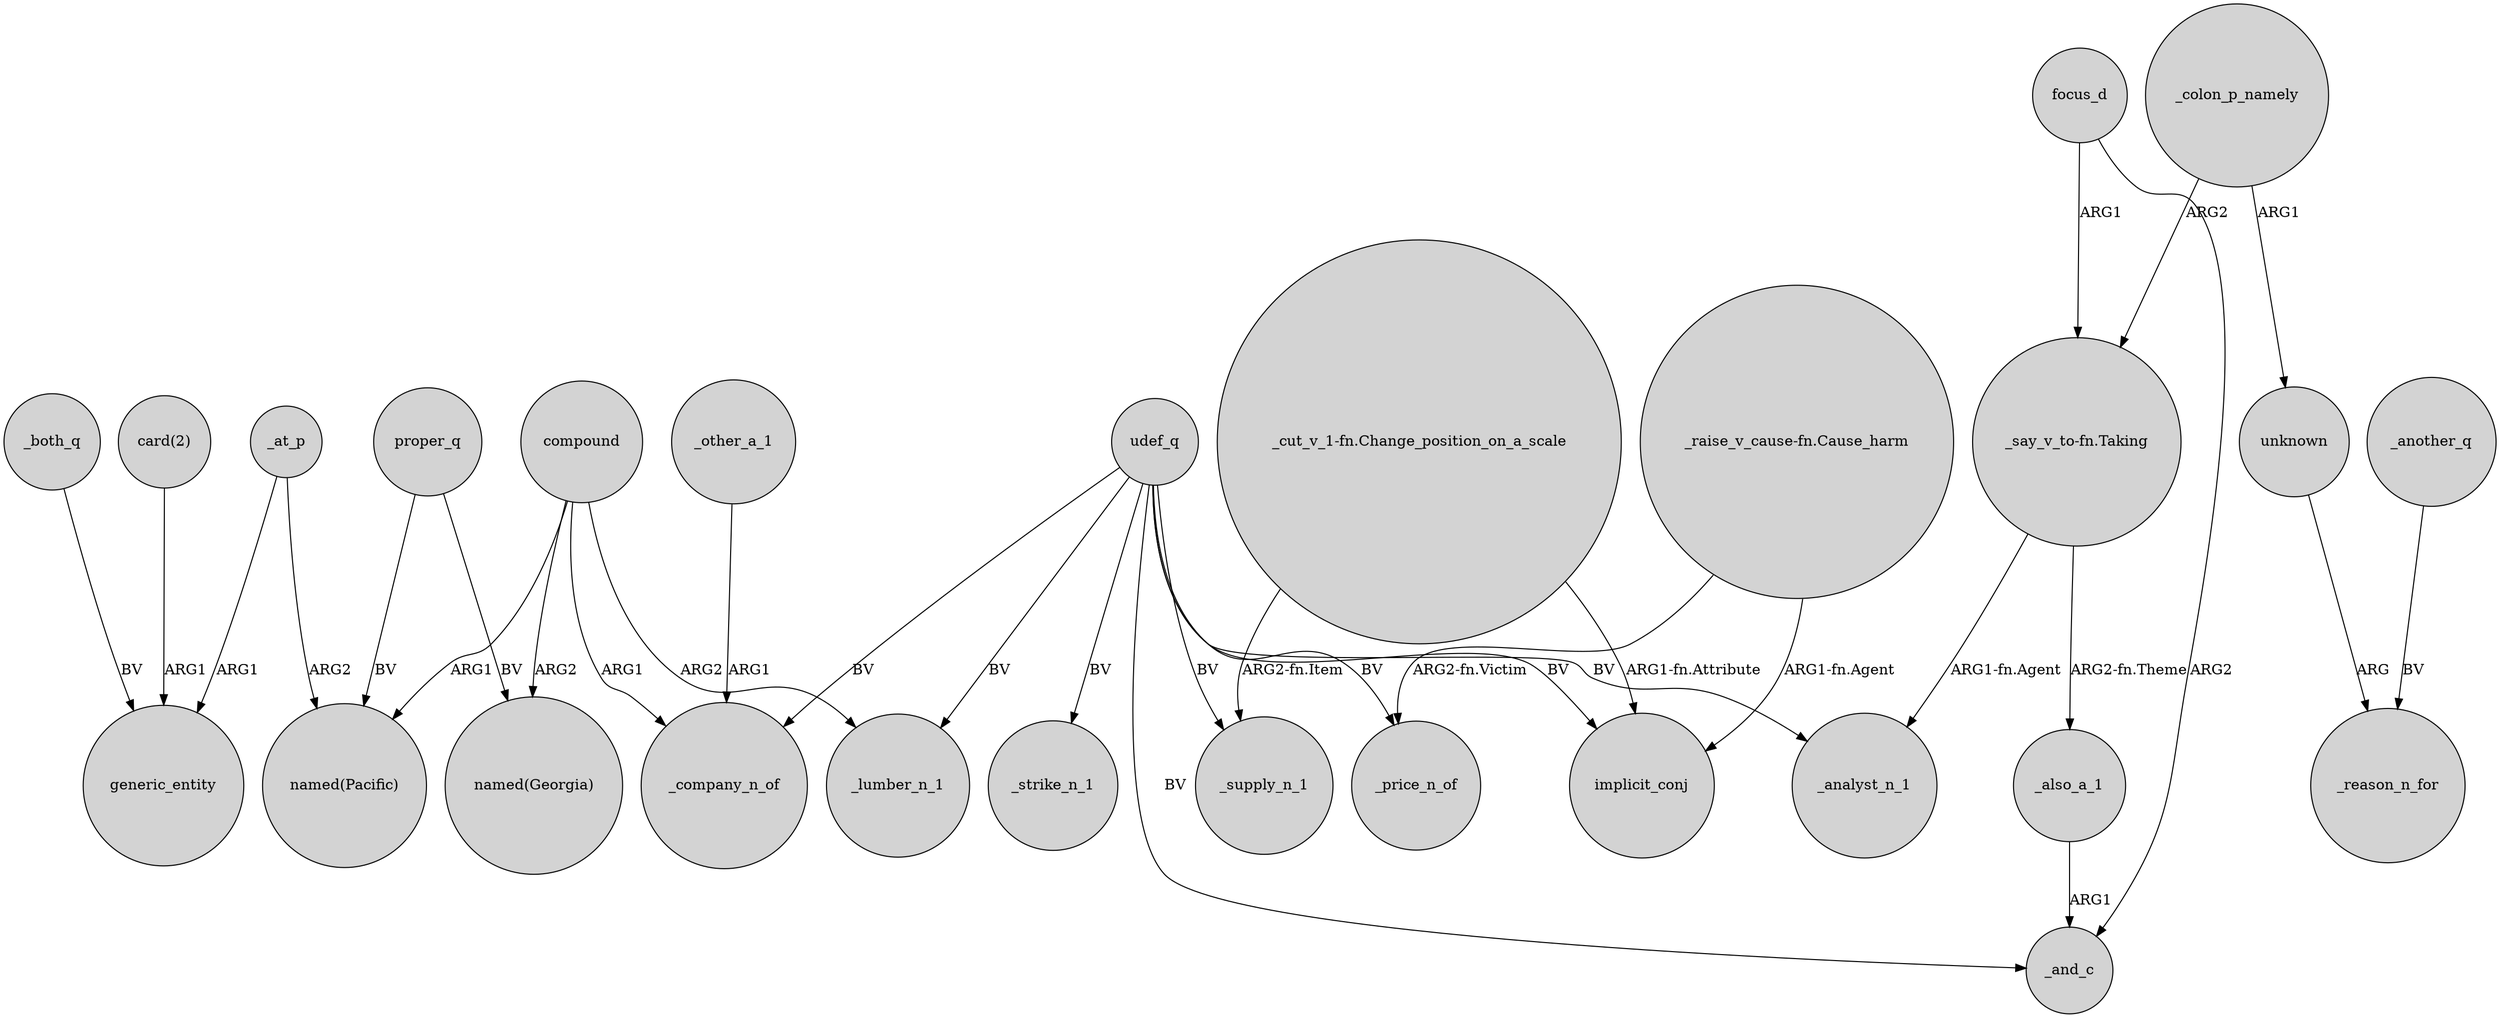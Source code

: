 digraph {
	node [shape=circle style=filled]
	udef_q -> _lumber_n_1 [label=BV]
	proper_q -> "named(Georgia)" [label=BV]
	"_cut_v_1-fn.Change_position_on_a_scale" -> _supply_n_1 [label="ARG2-fn.Item"]
	focus_d -> "_say_v_to-fn.Taking" [label=ARG1]
	udef_q -> _analyst_n_1 [label=BV]
	udef_q -> _price_n_of [label=BV]
	unknown -> _reason_n_for [label=ARG]
	compound -> _company_n_of [label=ARG1]
	udef_q -> _and_c [label=BV]
	udef_q -> _supply_n_1 [label=BV]
	"_say_v_to-fn.Taking" -> _also_a_1 [label="ARG2-fn.Theme"]
	_colon_p_namely -> "_say_v_to-fn.Taking" [label=ARG2]
	"_raise_v_cause-fn.Cause_harm" -> implicit_conj [label="ARG1-fn.Agent"]
	compound -> "named(Pacific)" [label=ARG1]
	"_say_v_to-fn.Taking" -> _analyst_n_1 [label="ARG1-fn.Agent"]
	"_cut_v_1-fn.Change_position_on_a_scale" -> implicit_conj [label="ARG1-fn.Attribute"]
	udef_q -> _company_n_of [label=BV]
	focus_d -> _and_c [label=ARG2]
	compound -> _lumber_n_1 [label=ARG2]
	_another_q -> _reason_n_for [label=BV]
	_at_p -> generic_entity [label=ARG1]
	"_raise_v_cause-fn.Cause_harm" -> _price_n_of [label="ARG2-fn.Victim"]
	proper_q -> "named(Pacific)" [label=BV]
	"card(2)" -> generic_entity [label=ARG1]
	_colon_p_namely -> unknown [label=ARG1]
	udef_q -> _strike_n_1 [label=BV]
	compound -> "named(Georgia)" [label=ARG2]
	udef_q -> implicit_conj [label=BV]
	_also_a_1 -> _and_c [label=ARG1]
	_both_q -> generic_entity [label=BV]
	_other_a_1 -> _company_n_of [label=ARG1]
	_at_p -> "named(Pacific)" [label=ARG2]
}
